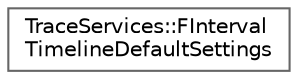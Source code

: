 digraph "Graphical Class Hierarchy"
{
 // INTERACTIVE_SVG=YES
 // LATEX_PDF_SIZE
  bgcolor="transparent";
  edge [fontname=Helvetica,fontsize=10,labelfontname=Helvetica,labelfontsize=10];
  node [fontname=Helvetica,fontsize=10,shape=box,height=0.2,width=0.4];
  rankdir="LR";
  Node0 [id="Node000000",label="TraceServices::FInterval\lTimelineDefaultSettings",height=0.2,width=0.4,color="grey40", fillcolor="white", style="filled",URL="$d3/dce/structTraceServices_1_1FIntervalTimelineDefaultSettings.html",tooltip=" "];
}
